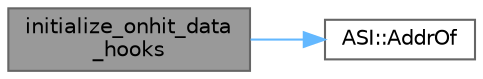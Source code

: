 digraph "initialize_onhit_data_hooks"
{
 // LATEX_PDF_SIZE
  bgcolor="transparent";
  edge [fontname=Helvetica,fontsize=10,labelfontname=Helvetica,labelfontsize=10];
  node [fontname=Helvetica,fontsize=10,shape=box,height=0.2,width=0.4];
  rankdir="LR";
  Node1 [id="Node000001",label="initialize_onhit_data\l_hooks",height=0.2,width=0.4,color="gray40", fillcolor="grey60", style="filled", fontcolor="black",tooltip=" "];
  Node1 -> Node2 [id="edge1_Node000001_Node000002",color="steelblue1",style="solid",tooltip=" "];
  Node2 [id="Node000002",label="ASI::AddrOf",height=0.2,width=0.4,color="grey40", fillcolor="white", style="filled",URL="$namespace_a_s_i.html#a05ca5acefdcb7e955f472b60e5511a1a",tooltip="returns \"real\" virtual address of given memory offset"];
}
